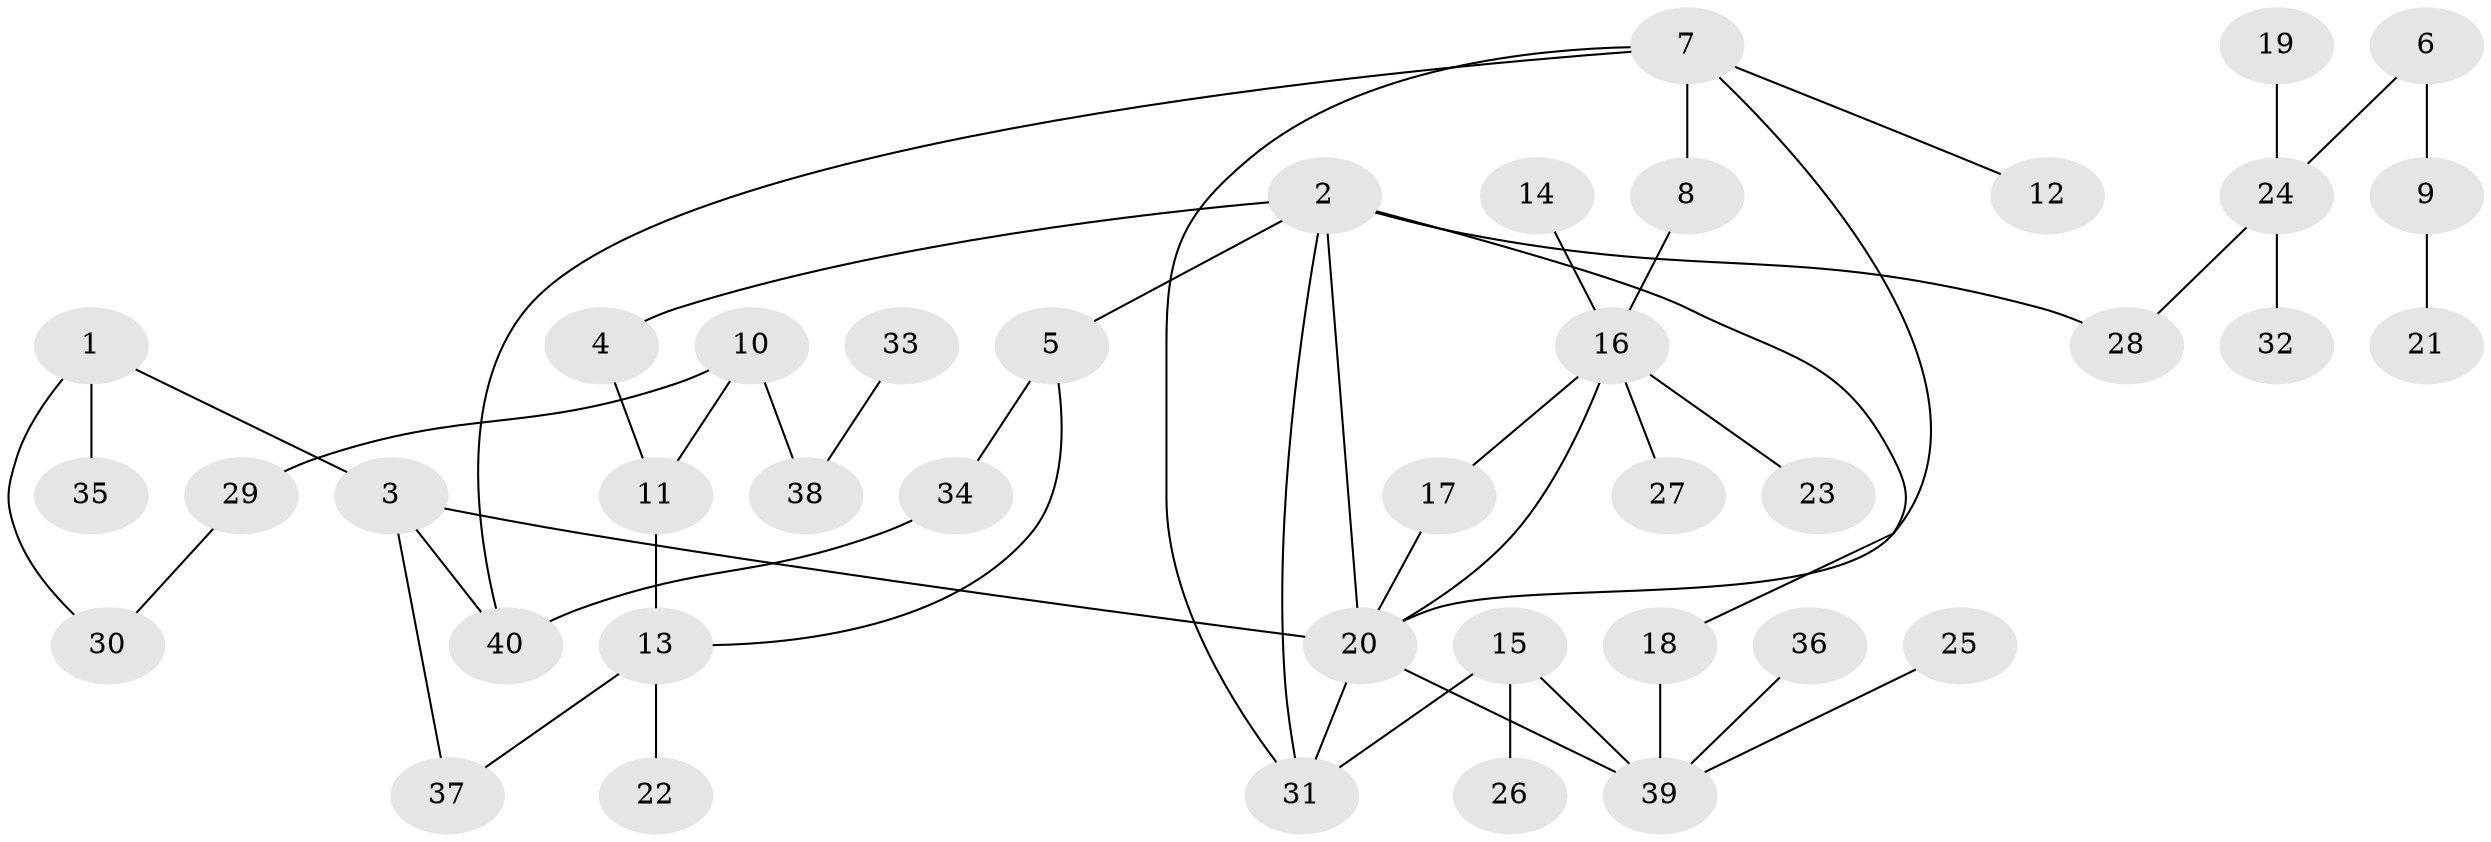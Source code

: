 // original degree distribution, {7: 0.015151515151515152, 8: 0.015151515151515152, 4: 0.12121212121212122, 3: 0.18181818181818182, 5: 0.045454545454545456, 1: 0.30303030303030304, 2: 0.3181818181818182}
// Generated by graph-tools (version 1.1) at 2025/36/03/04/25 23:36:03]
// undirected, 40 vertices, 50 edges
graph export_dot {
  node [color=gray90,style=filled];
  1;
  2;
  3;
  4;
  5;
  6;
  7;
  8;
  9;
  10;
  11;
  12;
  13;
  14;
  15;
  16;
  17;
  18;
  19;
  20;
  21;
  22;
  23;
  24;
  25;
  26;
  27;
  28;
  29;
  30;
  31;
  32;
  33;
  34;
  35;
  36;
  37;
  38;
  39;
  40;
  1 -- 3 [weight=1.0];
  1 -- 30 [weight=1.0];
  1 -- 35 [weight=1.0];
  2 -- 4 [weight=1.0];
  2 -- 5 [weight=1.0];
  2 -- 18 [weight=1.0];
  2 -- 20 [weight=2.0];
  2 -- 28 [weight=1.0];
  2 -- 31 [weight=1.0];
  3 -- 20 [weight=2.0];
  3 -- 37 [weight=1.0];
  3 -- 40 [weight=1.0];
  4 -- 11 [weight=1.0];
  5 -- 13 [weight=1.0];
  5 -- 34 [weight=1.0];
  6 -- 9 [weight=1.0];
  6 -- 24 [weight=1.0];
  7 -- 8 [weight=1.0];
  7 -- 12 [weight=1.0];
  7 -- 20 [weight=1.0];
  7 -- 31 [weight=1.0];
  7 -- 40 [weight=1.0];
  8 -- 16 [weight=1.0];
  9 -- 21 [weight=1.0];
  10 -- 11 [weight=2.0];
  10 -- 29 [weight=1.0];
  10 -- 38 [weight=1.0];
  11 -- 13 [weight=2.0];
  13 -- 22 [weight=1.0];
  13 -- 37 [weight=1.0];
  14 -- 16 [weight=1.0];
  15 -- 26 [weight=1.0];
  15 -- 31 [weight=1.0];
  15 -- 39 [weight=1.0];
  16 -- 17 [weight=1.0];
  16 -- 20 [weight=1.0];
  16 -- 23 [weight=1.0];
  16 -- 27 [weight=1.0];
  17 -- 20 [weight=1.0];
  18 -- 39 [weight=1.0];
  19 -- 24 [weight=1.0];
  20 -- 31 [weight=1.0];
  20 -- 39 [weight=1.0];
  24 -- 28 [weight=1.0];
  24 -- 32 [weight=1.0];
  25 -- 39 [weight=1.0];
  29 -- 30 [weight=1.0];
  33 -- 38 [weight=1.0];
  34 -- 40 [weight=1.0];
  36 -- 39 [weight=1.0];
}
